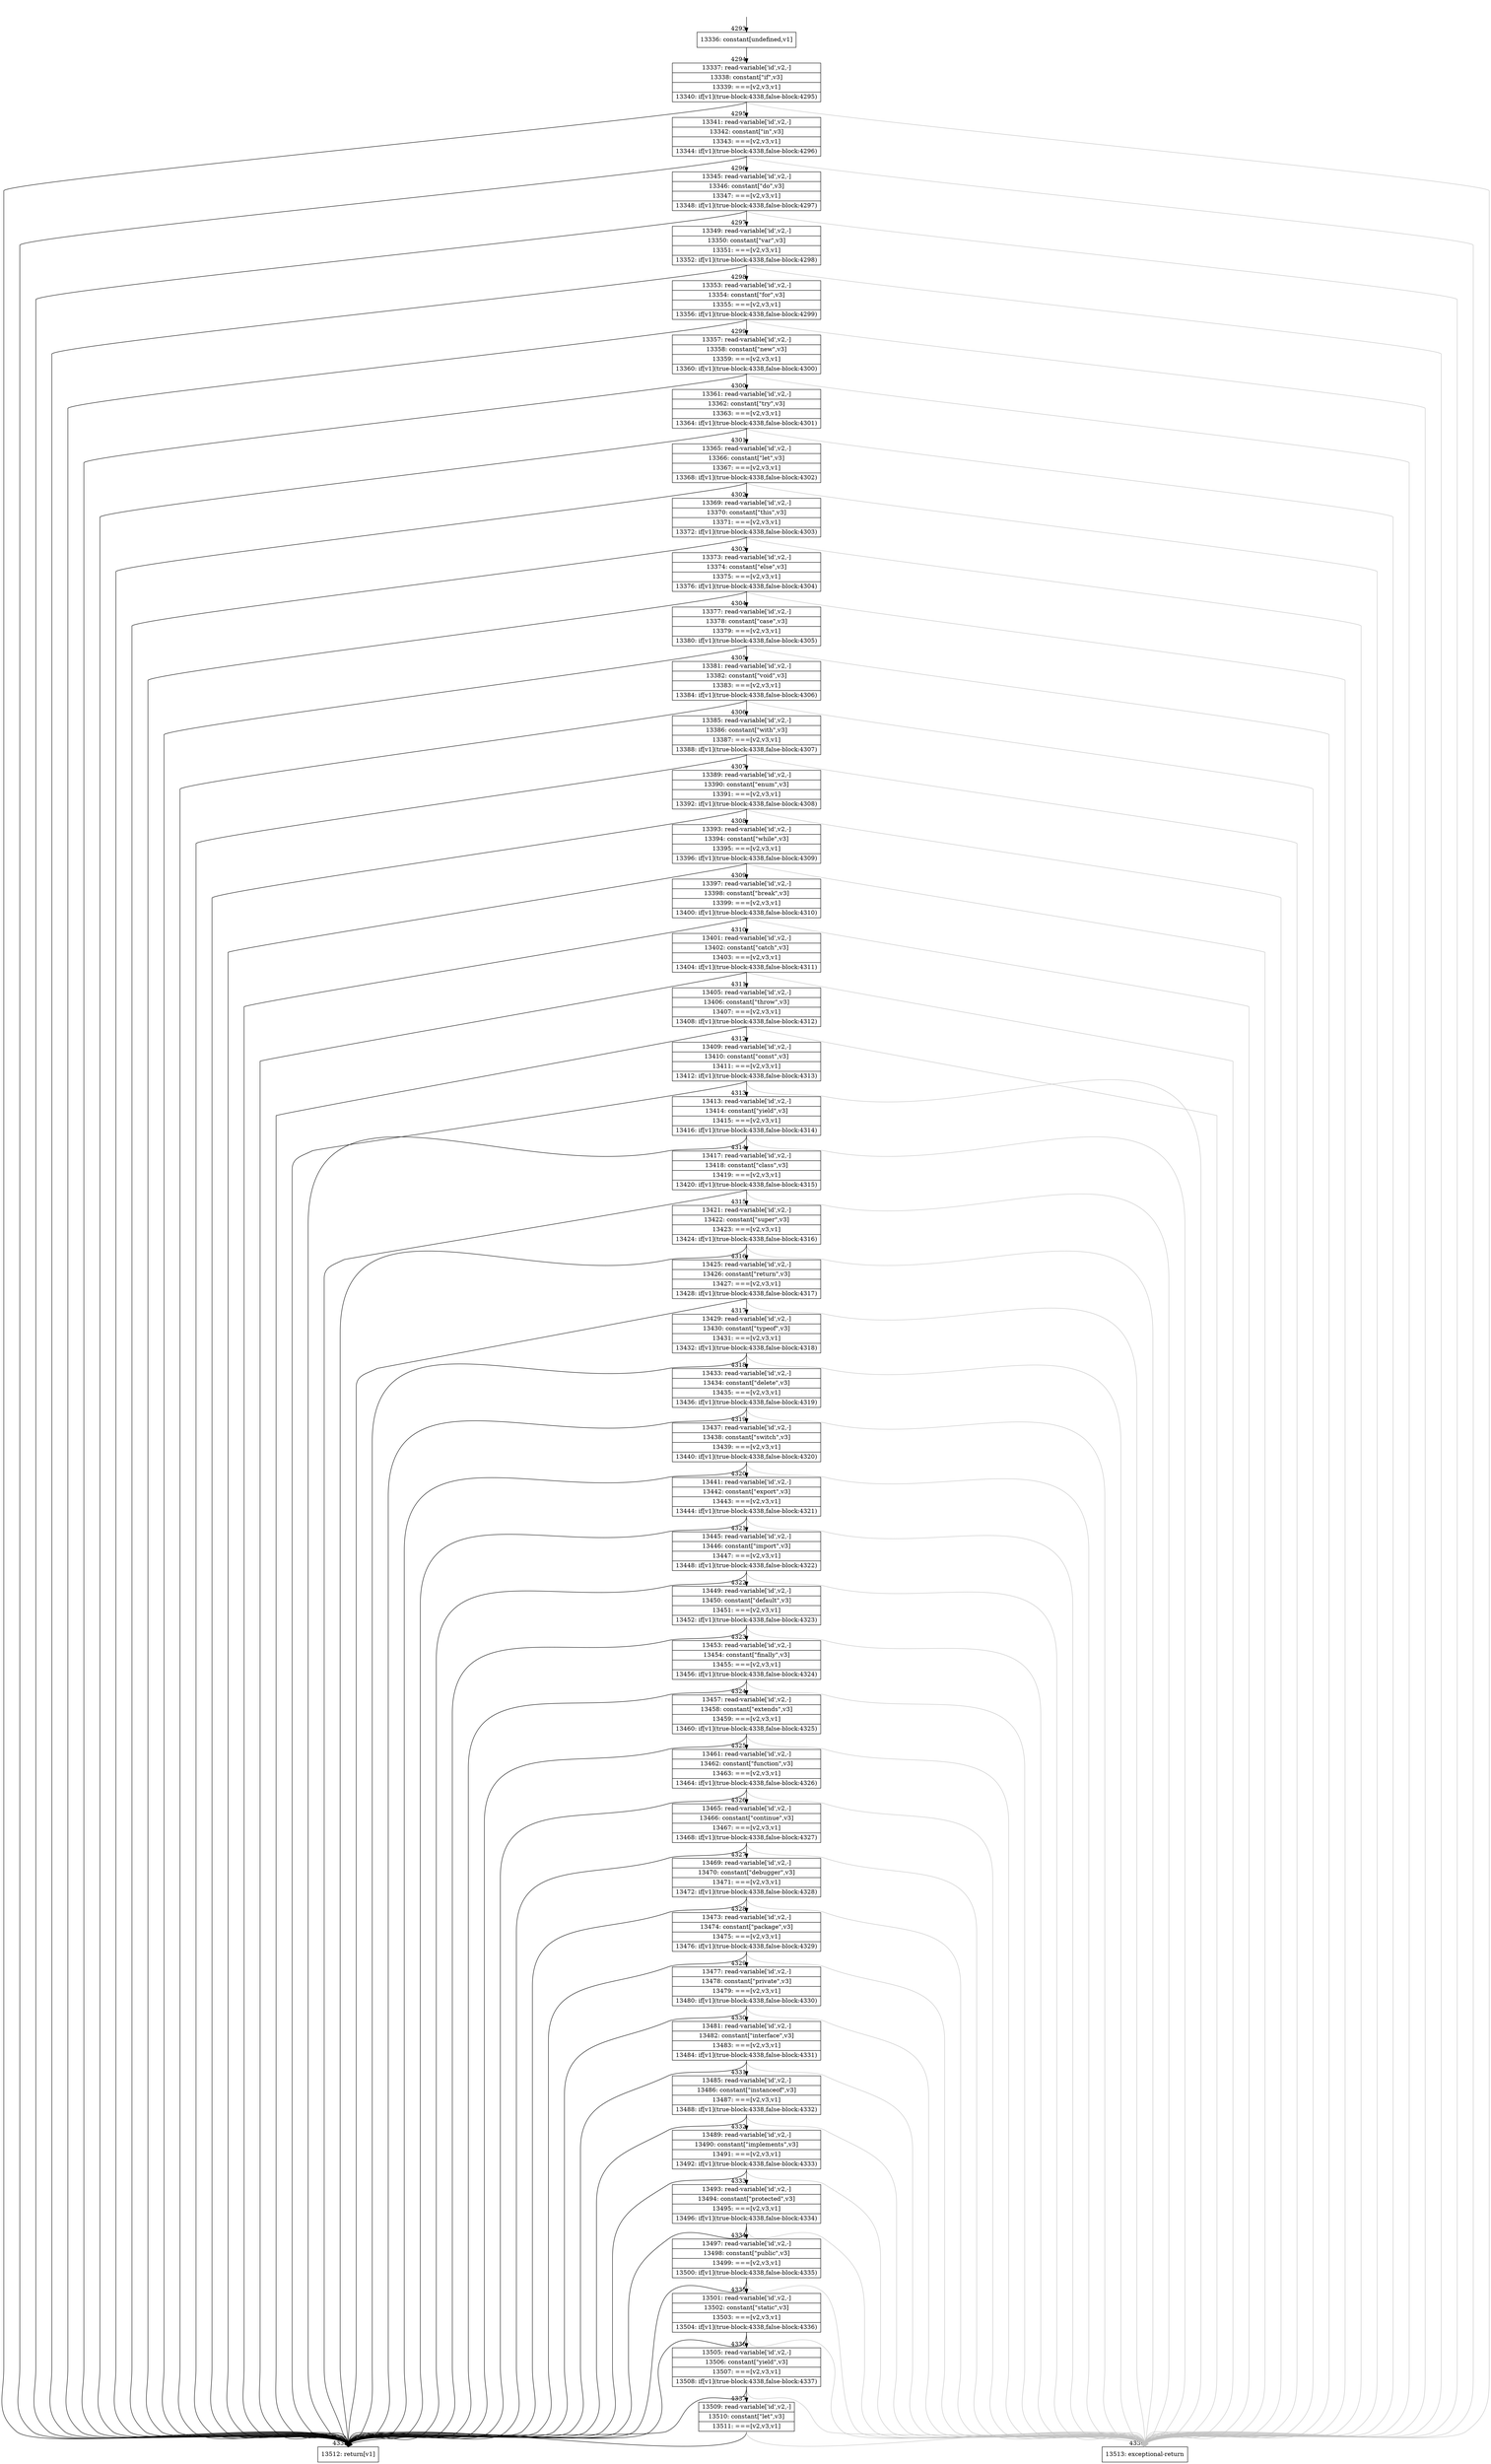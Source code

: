 digraph {
rankdir="TD"
BB_entry256[shape=none,label=""];
BB_entry256 -> BB4293 [tailport=s, headport=n, headlabel="    4293"]
BB4293 [shape=record label="{13336: constant[undefined,v1]}" ] 
BB4293 -> BB4294 [tailport=s, headport=n, headlabel="      4294"]
BB4294 [shape=record label="{13337: read-variable['id',v2,-]|13338: constant[\"if\",v3]|13339: ===[v2,v3,v1]|13340: if[v1](true-block:4338,false-block:4295)}" ] 
BB4294 -> BB4338 [tailport=s, headport=n, headlabel="      4338"]
BB4294 -> BB4295 [tailport=s, headport=n, headlabel="      4295"]
BB4294 -> BB4339 [tailport=s, headport=n, color=gray, headlabel="      4339"]
BB4295 [shape=record label="{13341: read-variable['id',v2,-]|13342: constant[\"in\",v3]|13343: ===[v2,v3,v1]|13344: if[v1](true-block:4338,false-block:4296)}" ] 
BB4295 -> BB4338 [tailport=s, headport=n]
BB4295 -> BB4296 [tailport=s, headport=n, headlabel="      4296"]
BB4295 -> BB4339 [tailport=s, headport=n, color=gray]
BB4296 [shape=record label="{13345: read-variable['id',v2,-]|13346: constant[\"do\",v3]|13347: ===[v2,v3,v1]|13348: if[v1](true-block:4338,false-block:4297)}" ] 
BB4296 -> BB4338 [tailport=s, headport=n]
BB4296 -> BB4297 [tailport=s, headport=n, headlabel="      4297"]
BB4296 -> BB4339 [tailport=s, headport=n, color=gray]
BB4297 [shape=record label="{13349: read-variable['id',v2,-]|13350: constant[\"var\",v3]|13351: ===[v2,v3,v1]|13352: if[v1](true-block:4338,false-block:4298)}" ] 
BB4297 -> BB4338 [tailport=s, headport=n]
BB4297 -> BB4298 [tailport=s, headport=n, headlabel="      4298"]
BB4297 -> BB4339 [tailport=s, headport=n, color=gray]
BB4298 [shape=record label="{13353: read-variable['id',v2,-]|13354: constant[\"for\",v3]|13355: ===[v2,v3,v1]|13356: if[v1](true-block:4338,false-block:4299)}" ] 
BB4298 -> BB4338 [tailport=s, headport=n]
BB4298 -> BB4299 [tailport=s, headport=n, headlabel="      4299"]
BB4298 -> BB4339 [tailport=s, headport=n, color=gray]
BB4299 [shape=record label="{13357: read-variable['id',v2,-]|13358: constant[\"new\",v3]|13359: ===[v2,v3,v1]|13360: if[v1](true-block:4338,false-block:4300)}" ] 
BB4299 -> BB4338 [tailport=s, headport=n]
BB4299 -> BB4300 [tailport=s, headport=n, headlabel="      4300"]
BB4299 -> BB4339 [tailport=s, headport=n, color=gray]
BB4300 [shape=record label="{13361: read-variable['id',v2,-]|13362: constant[\"try\",v3]|13363: ===[v2,v3,v1]|13364: if[v1](true-block:4338,false-block:4301)}" ] 
BB4300 -> BB4338 [tailport=s, headport=n]
BB4300 -> BB4301 [tailport=s, headport=n, headlabel="      4301"]
BB4300 -> BB4339 [tailport=s, headport=n, color=gray]
BB4301 [shape=record label="{13365: read-variable['id',v2,-]|13366: constant[\"let\",v3]|13367: ===[v2,v3,v1]|13368: if[v1](true-block:4338,false-block:4302)}" ] 
BB4301 -> BB4338 [tailport=s, headport=n]
BB4301 -> BB4302 [tailport=s, headport=n, headlabel="      4302"]
BB4301 -> BB4339 [tailport=s, headport=n, color=gray]
BB4302 [shape=record label="{13369: read-variable['id',v2,-]|13370: constant[\"this\",v3]|13371: ===[v2,v3,v1]|13372: if[v1](true-block:4338,false-block:4303)}" ] 
BB4302 -> BB4338 [tailport=s, headport=n]
BB4302 -> BB4303 [tailport=s, headport=n, headlabel="      4303"]
BB4302 -> BB4339 [tailport=s, headport=n, color=gray]
BB4303 [shape=record label="{13373: read-variable['id',v2,-]|13374: constant[\"else\",v3]|13375: ===[v2,v3,v1]|13376: if[v1](true-block:4338,false-block:4304)}" ] 
BB4303 -> BB4338 [tailport=s, headport=n]
BB4303 -> BB4304 [tailport=s, headport=n, headlabel="      4304"]
BB4303 -> BB4339 [tailport=s, headport=n, color=gray]
BB4304 [shape=record label="{13377: read-variable['id',v2,-]|13378: constant[\"case\",v3]|13379: ===[v2,v3,v1]|13380: if[v1](true-block:4338,false-block:4305)}" ] 
BB4304 -> BB4338 [tailport=s, headport=n]
BB4304 -> BB4305 [tailport=s, headport=n, headlabel="      4305"]
BB4304 -> BB4339 [tailport=s, headport=n, color=gray]
BB4305 [shape=record label="{13381: read-variable['id',v2,-]|13382: constant[\"void\",v3]|13383: ===[v2,v3,v1]|13384: if[v1](true-block:4338,false-block:4306)}" ] 
BB4305 -> BB4338 [tailport=s, headport=n]
BB4305 -> BB4306 [tailport=s, headport=n, headlabel="      4306"]
BB4305 -> BB4339 [tailport=s, headport=n, color=gray]
BB4306 [shape=record label="{13385: read-variable['id',v2,-]|13386: constant[\"with\",v3]|13387: ===[v2,v3,v1]|13388: if[v1](true-block:4338,false-block:4307)}" ] 
BB4306 -> BB4338 [tailport=s, headport=n]
BB4306 -> BB4307 [tailport=s, headport=n, headlabel="      4307"]
BB4306 -> BB4339 [tailport=s, headport=n, color=gray]
BB4307 [shape=record label="{13389: read-variable['id',v2,-]|13390: constant[\"enum\",v3]|13391: ===[v2,v3,v1]|13392: if[v1](true-block:4338,false-block:4308)}" ] 
BB4307 -> BB4338 [tailport=s, headport=n]
BB4307 -> BB4308 [tailport=s, headport=n, headlabel="      4308"]
BB4307 -> BB4339 [tailport=s, headport=n, color=gray]
BB4308 [shape=record label="{13393: read-variable['id',v2,-]|13394: constant[\"while\",v3]|13395: ===[v2,v3,v1]|13396: if[v1](true-block:4338,false-block:4309)}" ] 
BB4308 -> BB4338 [tailport=s, headport=n]
BB4308 -> BB4309 [tailport=s, headport=n, headlabel="      4309"]
BB4308 -> BB4339 [tailport=s, headport=n, color=gray]
BB4309 [shape=record label="{13397: read-variable['id',v2,-]|13398: constant[\"break\",v3]|13399: ===[v2,v3,v1]|13400: if[v1](true-block:4338,false-block:4310)}" ] 
BB4309 -> BB4338 [tailport=s, headport=n]
BB4309 -> BB4310 [tailport=s, headport=n, headlabel="      4310"]
BB4309 -> BB4339 [tailport=s, headport=n, color=gray]
BB4310 [shape=record label="{13401: read-variable['id',v2,-]|13402: constant[\"catch\",v3]|13403: ===[v2,v3,v1]|13404: if[v1](true-block:4338,false-block:4311)}" ] 
BB4310 -> BB4338 [tailport=s, headport=n]
BB4310 -> BB4311 [tailport=s, headport=n, headlabel="      4311"]
BB4310 -> BB4339 [tailport=s, headport=n, color=gray]
BB4311 [shape=record label="{13405: read-variable['id',v2,-]|13406: constant[\"throw\",v3]|13407: ===[v2,v3,v1]|13408: if[v1](true-block:4338,false-block:4312)}" ] 
BB4311 -> BB4338 [tailport=s, headport=n]
BB4311 -> BB4312 [tailport=s, headport=n, headlabel="      4312"]
BB4311 -> BB4339 [tailport=s, headport=n, color=gray]
BB4312 [shape=record label="{13409: read-variable['id',v2,-]|13410: constant[\"const\",v3]|13411: ===[v2,v3,v1]|13412: if[v1](true-block:4338,false-block:4313)}" ] 
BB4312 -> BB4338 [tailport=s, headport=n]
BB4312 -> BB4313 [tailport=s, headport=n, headlabel="      4313"]
BB4312 -> BB4339 [tailport=s, headport=n, color=gray]
BB4313 [shape=record label="{13413: read-variable['id',v2,-]|13414: constant[\"yield\",v3]|13415: ===[v2,v3,v1]|13416: if[v1](true-block:4338,false-block:4314)}" ] 
BB4313 -> BB4338 [tailport=s, headport=n]
BB4313 -> BB4314 [tailport=s, headport=n, headlabel="      4314"]
BB4313 -> BB4339 [tailport=s, headport=n, color=gray]
BB4314 [shape=record label="{13417: read-variable['id',v2,-]|13418: constant[\"class\",v3]|13419: ===[v2,v3,v1]|13420: if[v1](true-block:4338,false-block:4315)}" ] 
BB4314 -> BB4338 [tailport=s, headport=n]
BB4314 -> BB4315 [tailport=s, headport=n, headlabel="      4315"]
BB4314 -> BB4339 [tailport=s, headport=n, color=gray]
BB4315 [shape=record label="{13421: read-variable['id',v2,-]|13422: constant[\"super\",v3]|13423: ===[v2,v3,v1]|13424: if[v1](true-block:4338,false-block:4316)}" ] 
BB4315 -> BB4338 [tailport=s, headport=n]
BB4315 -> BB4316 [tailport=s, headport=n, headlabel="      4316"]
BB4315 -> BB4339 [tailport=s, headport=n, color=gray]
BB4316 [shape=record label="{13425: read-variable['id',v2,-]|13426: constant[\"return\",v3]|13427: ===[v2,v3,v1]|13428: if[v1](true-block:4338,false-block:4317)}" ] 
BB4316 -> BB4338 [tailport=s, headport=n]
BB4316 -> BB4317 [tailport=s, headport=n, headlabel="      4317"]
BB4316 -> BB4339 [tailport=s, headport=n, color=gray]
BB4317 [shape=record label="{13429: read-variable['id',v2,-]|13430: constant[\"typeof\",v3]|13431: ===[v2,v3,v1]|13432: if[v1](true-block:4338,false-block:4318)}" ] 
BB4317 -> BB4338 [tailport=s, headport=n]
BB4317 -> BB4318 [tailport=s, headport=n, headlabel="      4318"]
BB4317 -> BB4339 [tailport=s, headport=n, color=gray]
BB4318 [shape=record label="{13433: read-variable['id',v2,-]|13434: constant[\"delete\",v3]|13435: ===[v2,v3,v1]|13436: if[v1](true-block:4338,false-block:4319)}" ] 
BB4318 -> BB4338 [tailport=s, headport=n]
BB4318 -> BB4319 [tailport=s, headport=n, headlabel="      4319"]
BB4318 -> BB4339 [tailport=s, headport=n, color=gray]
BB4319 [shape=record label="{13437: read-variable['id',v2,-]|13438: constant[\"switch\",v3]|13439: ===[v2,v3,v1]|13440: if[v1](true-block:4338,false-block:4320)}" ] 
BB4319 -> BB4338 [tailport=s, headport=n]
BB4319 -> BB4320 [tailport=s, headport=n, headlabel="      4320"]
BB4319 -> BB4339 [tailport=s, headport=n, color=gray]
BB4320 [shape=record label="{13441: read-variable['id',v2,-]|13442: constant[\"export\",v3]|13443: ===[v2,v3,v1]|13444: if[v1](true-block:4338,false-block:4321)}" ] 
BB4320 -> BB4338 [tailport=s, headport=n]
BB4320 -> BB4321 [tailport=s, headport=n, headlabel="      4321"]
BB4320 -> BB4339 [tailport=s, headport=n, color=gray]
BB4321 [shape=record label="{13445: read-variable['id',v2,-]|13446: constant[\"import\",v3]|13447: ===[v2,v3,v1]|13448: if[v1](true-block:4338,false-block:4322)}" ] 
BB4321 -> BB4338 [tailport=s, headport=n]
BB4321 -> BB4322 [tailport=s, headport=n, headlabel="      4322"]
BB4321 -> BB4339 [tailport=s, headport=n, color=gray]
BB4322 [shape=record label="{13449: read-variable['id',v2,-]|13450: constant[\"default\",v3]|13451: ===[v2,v3,v1]|13452: if[v1](true-block:4338,false-block:4323)}" ] 
BB4322 -> BB4338 [tailport=s, headport=n]
BB4322 -> BB4323 [tailport=s, headport=n, headlabel="      4323"]
BB4322 -> BB4339 [tailport=s, headport=n, color=gray]
BB4323 [shape=record label="{13453: read-variable['id',v2,-]|13454: constant[\"finally\",v3]|13455: ===[v2,v3,v1]|13456: if[v1](true-block:4338,false-block:4324)}" ] 
BB4323 -> BB4338 [tailport=s, headport=n]
BB4323 -> BB4324 [tailport=s, headport=n, headlabel="      4324"]
BB4323 -> BB4339 [tailport=s, headport=n, color=gray]
BB4324 [shape=record label="{13457: read-variable['id',v2,-]|13458: constant[\"extends\",v3]|13459: ===[v2,v3,v1]|13460: if[v1](true-block:4338,false-block:4325)}" ] 
BB4324 -> BB4338 [tailport=s, headport=n]
BB4324 -> BB4325 [tailport=s, headport=n, headlabel="      4325"]
BB4324 -> BB4339 [tailport=s, headport=n, color=gray]
BB4325 [shape=record label="{13461: read-variable['id',v2,-]|13462: constant[\"function\",v3]|13463: ===[v2,v3,v1]|13464: if[v1](true-block:4338,false-block:4326)}" ] 
BB4325 -> BB4338 [tailport=s, headport=n]
BB4325 -> BB4326 [tailport=s, headport=n, headlabel="      4326"]
BB4325 -> BB4339 [tailport=s, headport=n, color=gray]
BB4326 [shape=record label="{13465: read-variable['id',v2,-]|13466: constant[\"continue\",v3]|13467: ===[v2,v3,v1]|13468: if[v1](true-block:4338,false-block:4327)}" ] 
BB4326 -> BB4338 [tailport=s, headport=n]
BB4326 -> BB4327 [tailport=s, headport=n, headlabel="      4327"]
BB4326 -> BB4339 [tailport=s, headport=n, color=gray]
BB4327 [shape=record label="{13469: read-variable['id',v2,-]|13470: constant[\"debugger\",v3]|13471: ===[v2,v3,v1]|13472: if[v1](true-block:4338,false-block:4328)}" ] 
BB4327 -> BB4338 [tailport=s, headport=n]
BB4327 -> BB4328 [tailport=s, headport=n, headlabel="      4328"]
BB4327 -> BB4339 [tailport=s, headport=n, color=gray]
BB4328 [shape=record label="{13473: read-variable['id',v2,-]|13474: constant[\"package\",v3]|13475: ===[v2,v3,v1]|13476: if[v1](true-block:4338,false-block:4329)}" ] 
BB4328 -> BB4338 [tailport=s, headport=n]
BB4328 -> BB4329 [tailport=s, headport=n, headlabel="      4329"]
BB4328 -> BB4339 [tailport=s, headport=n, color=gray]
BB4329 [shape=record label="{13477: read-variable['id',v2,-]|13478: constant[\"private\",v3]|13479: ===[v2,v3,v1]|13480: if[v1](true-block:4338,false-block:4330)}" ] 
BB4329 -> BB4338 [tailport=s, headport=n]
BB4329 -> BB4330 [tailport=s, headport=n, headlabel="      4330"]
BB4329 -> BB4339 [tailport=s, headport=n, color=gray]
BB4330 [shape=record label="{13481: read-variable['id',v2,-]|13482: constant[\"interface\",v3]|13483: ===[v2,v3,v1]|13484: if[v1](true-block:4338,false-block:4331)}" ] 
BB4330 -> BB4338 [tailport=s, headport=n]
BB4330 -> BB4331 [tailport=s, headport=n, headlabel="      4331"]
BB4330 -> BB4339 [tailport=s, headport=n, color=gray]
BB4331 [shape=record label="{13485: read-variable['id',v2,-]|13486: constant[\"instanceof\",v3]|13487: ===[v2,v3,v1]|13488: if[v1](true-block:4338,false-block:4332)}" ] 
BB4331 -> BB4338 [tailport=s, headport=n]
BB4331 -> BB4332 [tailport=s, headport=n, headlabel="      4332"]
BB4331 -> BB4339 [tailport=s, headport=n, color=gray]
BB4332 [shape=record label="{13489: read-variable['id',v2,-]|13490: constant[\"implements\",v3]|13491: ===[v2,v3,v1]|13492: if[v1](true-block:4338,false-block:4333)}" ] 
BB4332 -> BB4338 [tailport=s, headport=n]
BB4332 -> BB4333 [tailport=s, headport=n, headlabel="      4333"]
BB4332 -> BB4339 [tailport=s, headport=n, color=gray]
BB4333 [shape=record label="{13493: read-variable['id',v2,-]|13494: constant[\"protected\",v3]|13495: ===[v2,v3,v1]|13496: if[v1](true-block:4338,false-block:4334)}" ] 
BB4333 -> BB4338 [tailport=s, headport=n]
BB4333 -> BB4334 [tailport=s, headport=n, headlabel="      4334"]
BB4333 -> BB4339 [tailport=s, headport=n, color=gray]
BB4334 [shape=record label="{13497: read-variable['id',v2,-]|13498: constant[\"public\",v3]|13499: ===[v2,v3,v1]|13500: if[v1](true-block:4338,false-block:4335)}" ] 
BB4334 -> BB4338 [tailport=s, headport=n]
BB4334 -> BB4335 [tailport=s, headport=n, headlabel="      4335"]
BB4334 -> BB4339 [tailport=s, headport=n, color=gray]
BB4335 [shape=record label="{13501: read-variable['id',v2,-]|13502: constant[\"static\",v3]|13503: ===[v2,v3,v1]|13504: if[v1](true-block:4338,false-block:4336)}" ] 
BB4335 -> BB4338 [tailport=s, headport=n]
BB4335 -> BB4336 [tailport=s, headport=n, headlabel="      4336"]
BB4335 -> BB4339 [tailport=s, headport=n, color=gray]
BB4336 [shape=record label="{13505: read-variable['id',v2,-]|13506: constant[\"yield\",v3]|13507: ===[v2,v3,v1]|13508: if[v1](true-block:4338,false-block:4337)}" ] 
BB4336 -> BB4338 [tailport=s, headport=n]
BB4336 -> BB4337 [tailport=s, headport=n, headlabel="      4337"]
BB4336 -> BB4339 [tailport=s, headport=n, color=gray]
BB4337 [shape=record label="{13509: read-variable['id',v2,-]|13510: constant[\"let\",v3]|13511: ===[v2,v3,v1]}" ] 
BB4337 -> BB4338 [tailport=s, headport=n]
BB4337 -> BB4339 [tailport=s, headport=n, color=gray]
BB4338 [shape=record label="{13512: return[v1]}" ] 
BB4339 [shape=record label="{13513: exceptional-return}" ] 
//#$~ 4389
}
